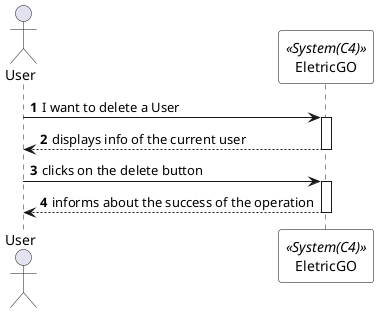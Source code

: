 @startuml deleteUserSSD
autonumber

skinparam sequence {
ParticipantBorderColor black
ParticipantBackgroundColor white
}

actor User as admin
participant EletricGO as system <<System(C4)>>


admin -> system: I want to delete a User
activate system

system --> admin: displays info of the current user
deactivate system

admin -> system: clicks on the delete button
activate system

system --> admin: informs about the success of the operation

deactivate system
deactivate admin

@enduml